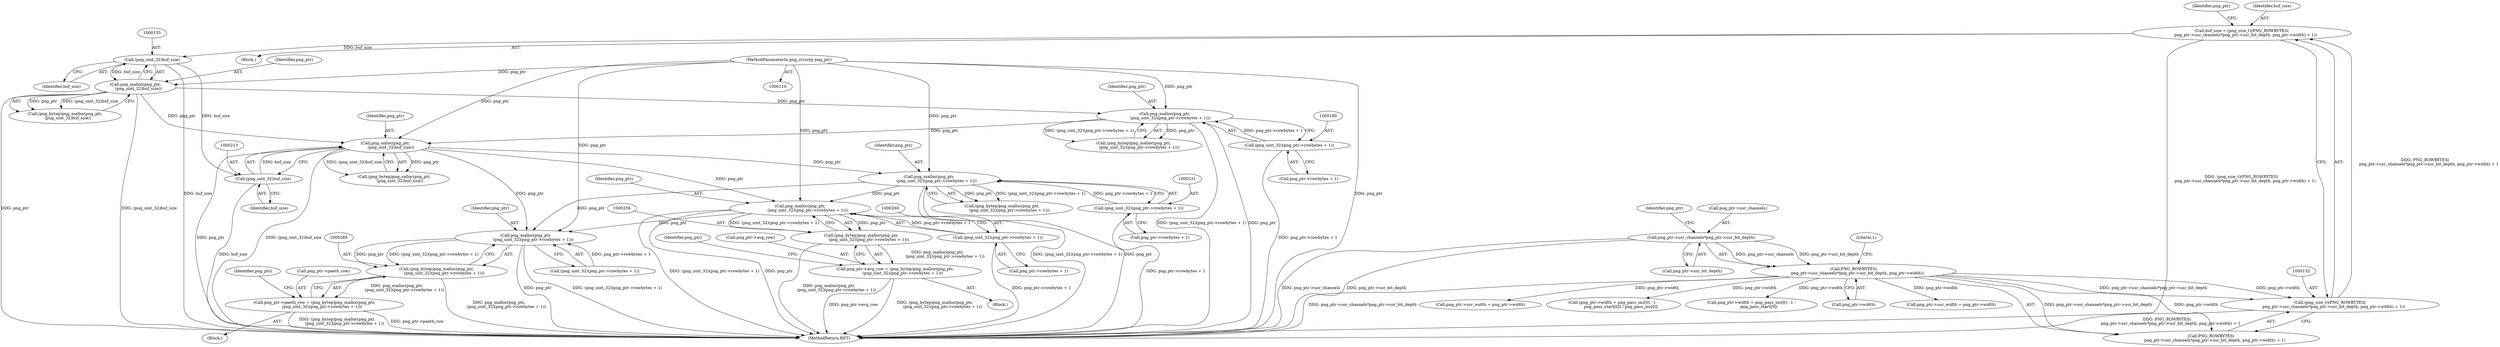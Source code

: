 digraph "0_Chrome_7f3d85b096f66870a15b37c2f40b219b2e292693_34@API" {
"1000257" [label="(Call,png_malloc(png_ptr,\n            (png_uint_32)(png_ptr->rowbytes + 1)))"];
"1000228" [label="(Call,png_malloc(png_ptr,\n            (png_uint_32)(png_ptr->rowbytes + 1)))"];
"1000210" [label="(Call,png_calloc(png_ptr,\n         (png_uint_32)buf_size))"];
"1000177" [label="(Call,png_malloc(png_ptr,\n         (png_uint_32)(png_ptr->rowbytes + 1)))"];
"1000152" [label="(Call,png_malloc(png_ptr,\n     (png_uint_32)buf_size))"];
"1000111" [label="(MethodParameterIn,png_structp png_ptr)"];
"1000154" [label="(Call,(png_uint_32)buf_size)"];
"1000129" [label="(Call,buf_size = (png_size_t)(PNG_ROWBYTES(\n      png_ptr->usr_channels*png_ptr->usr_bit_depth, png_ptr->width) + 1))"];
"1000131" [label="(Call,(png_size_t)(PNG_ROWBYTES(\n      png_ptr->usr_channels*png_ptr->usr_bit_depth, png_ptr->width) + 1))"];
"1000134" [label="(Call,PNG_ROWBYTES(\n      png_ptr->usr_channels*png_ptr->usr_bit_depth, png_ptr->width))"];
"1000135" [label="(Call,png_ptr->usr_channels*png_ptr->usr_bit_depth)"];
"1000179" [label="(Call,(png_uint_32)(png_ptr->rowbytes + 1))"];
"1000212" [label="(Call,(png_uint_32)buf_size)"];
"1000230" [label="(Call,(png_uint_32)(png_ptr->rowbytes + 1))"];
"1000259" [label="(Call,(png_uint_32)(png_ptr->rowbytes + 1))"];
"1000255" [label="(Call,(png_bytep)png_malloc(png_ptr,\n            (png_uint_32)(png_ptr->rowbytes + 1)))"];
"1000251" [label="(Call,png_ptr->avg_row = (png_bytep)png_malloc(png_ptr,\n            (png_uint_32)(png_ptr->rowbytes + 1)))"];
"1000286" [label="(Call,png_malloc(png_ptr,\n            (png_uint_32)(png_ptr->rowbytes + 1)))"];
"1000284" [label="(Call,(png_bytep)png_malloc(png_ptr,\n            (png_uint_32)(png_ptr->rowbytes + 1)))"];
"1000280" [label="(Call,png_ptr->paeth_row = (png_bytep)png_malloc(png_ptr,\n            (png_uint_32)(png_ptr->rowbytes + 1)))"];
"1000281" [label="(Call,png_ptr->paeth_row)"];
"1000175" [label="(Call,(png_bytep)png_malloc(png_ptr,\n         (png_uint_32)(png_ptr->rowbytes + 1)))"];
"1000226" [label="(Call,(png_bytep)png_malloc(png_ptr,\n            (png_uint_32)(png_ptr->rowbytes + 1)))"];
"1000154" [label="(Call,(png_uint_32)buf_size)"];
"1000259" [label="(Call,(png_uint_32)(png_ptr->rowbytes + 1))"];
"1000228" [label="(Call,png_malloc(png_ptr,\n            (png_uint_32)(png_ptr->rowbytes + 1)))"];
"1000409" [label="(MethodReturn,RET)"];
"1000142" [label="(Call,png_ptr->width)"];
"1000153" [label="(Identifier,png_ptr)"];
"1000156" [label="(Identifier,buf_size)"];
"1000136" [label="(Call,png_ptr->usr_channels)"];
"1000261" [label="(Call,png_ptr->rowbytes + 1)"];
"1000251" [label="(Call,png_ptr->avg_row = (png_bytep)png_malloc(png_ptr,\n            (png_uint_32)(png_ptr->rowbytes + 1)))"];
"1000129" [label="(Call,buf_size = (png_size_t)(PNG_ROWBYTES(\n      png_ptr->usr_channels*png_ptr->usr_bit_depth, png_ptr->width) + 1))"];
"1000135" [label="(Call,png_ptr->usr_channels*png_ptr->usr_bit_depth)"];
"1000284" [label="(Call,(png_bytep)png_malloc(png_ptr,\n            (png_uint_32)(png_ptr->rowbytes + 1)))"];
"1000177" [label="(Call,png_malloc(png_ptr,\n         (png_uint_32)(png_ptr->rowbytes + 1)))"];
"1000258" [label="(Identifier,png_ptr)"];
"1000150" [label="(Call,(png_bytep)png_malloc(png_ptr,\n     (png_uint_32)buf_size))"];
"1000257" [label="(Call,png_malloc(png_ptr,\n            (png_uint_32)(png_ptr->rowbytes + 1)))"];
"1000111" [label="(MethodParameterIn,png_structp png_ptr)"];
"1000232" [label="(Call,png_ptr->rowbytes + 1)"];
"1000112" [label="(Block,)"];
"1000131" [label="(Call,(png_size_t)(PNG_ROWBYTES(\n      png_ptr->usr_channels*png_ptr->usr_bit_depth, png_ptr->width) + 1))"];
"1000382" [label="(Call,png_ptr->usr_width = png_ptr->width)"];
"1000229" [label="(Identifier,png_ptr)"];
"1000133" [label="(Call,PNG_ROWBYTES(\n      png_ptr->usr_channels*png_ptr->usr_bit_depth, png_ptr->width) + 1)"];
"1000252" [label="(Call,png_ptr->avg_row)"];
"1000280" [label="(Call,png_ptr->paeth_row = (png_bytep)png_malloc(png_ptr,\n            (png_uint_32)(png_ptr->rowbytes + 1)))"];
"1000230" [label="(Call,(png_uint_32)(png_ptr->rowbytes + 1))"];
"1000134" [label="(Call,PNG_ROWBYTES(\n      png_ptr->usr_channels*png_ptr->usr_bit_depth, png_ptr->width))"];
"1000211" [label="(Identifier,png_ptr)"];
"1000366" [label="(Call,png_ptr->usr_width = png_ptr->width)"];
"1000145" [label="(Literal,1)"];
"1000340" [label="(Call,(png_ptr->width + png_pass_inc[0] - 1 -\n            png_pass_start[0]) / png_pass_inc[0])"];
"1000287" [label="(Identifier,png_ptr)"];
"1000298" [label="(Identifier,png_ptr)"];
"1000152" [label="(Call,png_malloc(png_ptr,\n     (png_uint_32)buf_size))"];
"1000341" [label="(Call,png_ptr->width + png_pass_inc[0] - 1 -\n            png_pass_start[0])"];
"1000178" [label="(Identifier,png_ptr)"];
"1000139" [label="(Call,png_ptr->usr_bit_depth)"];
"1000212" [label="(Call,(png_uint_32)buf_size)"];
"1000214" [label="(Identifier,buf_size)"];
"1000269" [label="(Identifier,png_ptr)"];
"1000148" [label="(Identifier,png_ptr)"];
"1000288" [label="(Call,(png_uint_32)(png_ptr->rowbytes + 1))"];
"1000286" [label="(Call,png_malloc(png_ptr,\n            (png_uint_32)(png_ptr->rowbytes + 1)))"];
"1000255" [label="(Call,(png_bytep)png_malloc(png_ptr,\n            (png_uint_32)(png_ptr->rowbytes + 1)))"];
"1000130" [label="(Identifier,buf_size)"];
"1000279" [label="(Block,)"];
"1000143" [label="(Identifier,png_ptr)"];
"1000250" [label="(Block,)"];
"1000181" [label="(Call,png_ptr->rowbytes + 1)"];
"1000208" [label="(Call,(png_bytep)png_calloc(png_ptr,\n         (png_uint_32)buf_size))"];
"1000179" [label="(Call,(png_uint_32)(png_ptr->rowbytes + 1))"];
"1000210" [label="(Call,png_calloc(png_ptr,\n         (png_uint_32)buf_size))"];
"1000257" -> "1000255"  [label="AST: "];
"1000257" -> "1000259"  [label="CFG: "];
"1000258" -> "1000257"  [label="AST: "];
"1000259" -> "1000257"  [label="AST: "];
"1000255" -> "1000257"  [label="CFG: "];
"1000257" -> "1000409"  [label="DDG: (png_uint_32)(png_ptr->rowbytes + 1)"];
"1000257" -> "1000409"  [label="DDG: png_ptr"];
"1000257" -> "1000255"  [label="DDG: png_ptr"];
"1000257" -> "1000255"  [label="DDG: (png_uint_32)(png_ptr->rowbytes + 1)"];
"1000228" -> "1000257"  [label="DDG: png_ptr"];
"1000210" -> "1000257"  [label="DDG: png_ptr"];
"1000111" -> "1000257"  [label="DDG: png_ptr"];
"1000259" -> "1000257"  [label="DDG: png_ptr->rowbytes + 1"];
"1000257" -> "1000286"  [label="DDG: png_ptr"];
"1000228" -> "1000226"  [label="AST: "];
"1000228" -> "1000230"  [label="CFG: "];
"1000229" -> "1000228"  [label="AST: "];
"1000230" -> "1000228"  [label="AST: "];
"1000226" -> "1000228"  [label="CFG: "];
"1000228" -> "1000409"  [label="DDG: png_ptr"];
"1000228" -> "1000409"  [label="DDG: (png_uint_32)(png_ptr->rowbytes + 1)"];
"1000228" -> "1000226"  [label="DDG: png_ptr"];
"1000228" -> "1000226"  [label="DDG: (png_uint_32)(png_ptr->rowbytes + 1)"];
"1000210" -> "1000228"  [label="DDG: png_ptr"];
"1000111" -> "1000228"  [label="DDG: png_ptr"];
"1000230" -> "1000228"  [label="DDG: png_ptr->rowbytes + 1"];
"1000228" -> "1000286"  [label="DDG: png_ptr"];
"1000210" -> "1000208"  [label="AST: "];
"1000210" -> "1000212"  [label="CFG: "];
"1000211" -> "1000210"  [label="AST: "];
"1000212" -> "1000210"  [label="AST: "];
"1000208" -> "1000210"  [label="CFG: "];
"1000210" -> "1000409"  [label="DDG: (png_uint_32)buf_size"];
"1000210" -> "1000409"  [label="DDG: png_ptr"];
"1000210" -> "1000208"  [label="DDG: png_ptr"];
"1000210" -> "1000208"  [label="DDG: (png_uint_32)buf_size"];
"1000177" -> "1000210"  [label="DDG: png_ptr"];
"1000152" -> "1000210"  [label="DDG: png_ptr"];
"1000111" -> "1000210"  [label="DDG: png_ptr"];
"1000212" -> "1000210"  [label="DDG: buf_size"];
"1000210" -> "1000286"  [label="DDG: png_ptr"];
"1000177" -> "1000175"  [label="AST: "];
"1000177" -> "1000179"  [label="CFG: "];
"1000178" -> "1000177"  [label="AST: "];
"1000179" -> "1000177"  [label="AST: "];
"1000175" -> "1000177"  [label="CFG: "];
"1000177" -> "1000409"  [label="DDG: png_ptr"];
"1000177" -> "1000409"  [label="DDG: (png_uint_32)(png_ptr->rowbytes + 1)"];
"1000177" -> "1000175"  [label="DDG: png_ptr"];
"1000177" -> "1000175"  [label="DDG: (png_uint_32)(png_ptr->rowbytes + 1)"];
"1000152" -> "1000177"  [label="DDG: png_ptr"];
"1000111" -> "1000177"  [label="DDG: png_ptr"];
"1000179" -> "1000177"  [label="DDG: png_ptr->rowbytes + 1"];
"1000152" -> "1000150"  [label="AST: "];
"1000152" -> "1000154"  [label="CFG: "];
"1000153" -> "1000152"  [label="AST: "];
"1000154" -> "1000152"  [label="AST: "];
"1000150" -> "1000152"  [label="CFG: "];
"1000152" -> "1000409"  [label="DDG: png_ptr"];
"1000152" -> "1000409"  [label="DDG: (png_uint_32)buf_size"];
"1000152" -> "1000150"  [label="DDG: png_ptr"];
"1000152" -> "1000150"  [label="DDG: (png_uint_32)buf_size"];
"1000111" -> "1000152"  [label="DDG: png_ptr"];
"1000154" -> "1000152"  [label="DDG: buf_size"];
"1000111" -> "1000110"  [label="AST: "];
"1000111" -> "1000409"  [label="DDG: png_ptr"];
"1000111" -> "1000286"  [label="DDG: png_ptr"];
"1000154" -> "1000156"  [label="CFG: "];
"1000155" -> "1000154"  [label="AST: "];
"1000156" -> "1000154"  [label="AST: "];
"1000154" -> "1000409"  [label="DDG: buf_size"];
"1000129" -> "1000154"  [label="DDG: buf_size"];
"1000154" -> "1000212"  [label="DDG: buf_size"];
"1000129" -> "1000112"  [label="AST: "];
"1000129" -> "1000131"  [label="CFG: "];
"1000130" -> "1000129"  [label="AST: "];
"1000131" -> "1000129"  [label="AST: "];
"1000148" -> "1000129"  [label="CFG: "];
"1000129" -> "1000409"  [label="DDG: (png_size_t)(PNG_ROWBYTES(\n      png_ptr->usr_channels*png_ptr->usr_bit_depth, png_ptr->width) + 1)"];
"1000131" -> "1000129"  [label="DDG: PNG_ROWBYTES(\n      png_ptr->usr_channels*png_ptr->usr_bit_depth, png_ptr->width) + 1"];
"1000131" -> "1000133"  [label="CFG: "];
"1000132" -> "1000131"  [label="AST: "];
"1000133" -> "1000131"  [label="AST: "];
"1000131" -> "1000409"  [label="DDG: PNG_ROWBYTES(\n      png_ptr->usr_channels*png_ptr->usr_bit_depth, png_ptr->width) + 1"];
"1000134" -> "1000131"  [label="DDG: png_ptr->usr_channels*png_ptr->usr_bit_depth"];
"1000134" -> "1000131"  [label="DDG: png_ptr->width"];
"1000134" -> "1000133"  [label="AST: "];
"1000134" -> "1000142"  [label="CFG: "];
"1000135" -> "1000134"  [label="AST: "];
"1000142" -> "1000134"  [label="AST: "];
"1000145" -> "1000134"  [label="CFG: "];
"1000134" -> "1000409"  [label="DDG: png_ptr->usr_channels*png_ptr->usr_bit_depth"];
"1000134" -> "1000133"  [label="DDG: png_ptr->usr_channels*png_ptr->usr_bit_depth"];
"1000134" -> "1000133"  [label="DDG: png_ptr->width"];
"1000135" -> "1000134"  [label="DDG: png_ptr->usr_channels"];
"1000135" -> "1000134"  [label="DDG: png_ptr->usr_bit_depth"];
"1000134" -> "1000340"  [label="DDG: png_ptr->width"];
"1000134" -> "1000341"  [label="DDG: png_ptr->width"];
"1000134" -> "1000366"  [label="DDG: png_ptr->width"];
"1000134" -> "1000382"  [label="DDG: png_ptr->width"];
"1000135" -> "1000139"  [label="CFG: "];
"1000136" -> "1000135"  [label="AST: "];
"1000139" -> "1000135"  [label="AST: "];
"1000143" -> "1000135"  [label="CFG: "];
"1000135" -> "1000409"  [label="DDG: png_ptr->usr_bit_depth"];
"1000135" -> "1000409"  [label="DDG: png_ptr->usr_channels"];
"1000179" -> "1000181"  [label="CFG: "];
"1000180" -> "1000179"  [label="AST: "];
"1000181" -> "1000179"  [label="AST: "];
"1000179" -> "1000409"  [label="DDG: png_ptr->rowbytes + 1"];
"1000212" -> "1000214"  [label="CFG: "];
"1000213" -> "1000212"  [label="AST: "];
"1000214" -> "1000212"  [label="AST: "];
"1000212" -> "1000409"  [label="DDG: buf_size"];
"1000230" -> "1000232"  [label="CFG: "];
"1000231" -> "1000230"  [label="AST: "];
"1000232" -> "1000230"  [label="AST: "];
"1000230" -> "1000409"  [label="DDG: png_ptr->rowbytes + 1"];
"1000259" -> "1000261"  [label="CFG: "];
"1000260" -> "1000259"  [label="AST: "];
"1000261" -> "1000259"  [label="AST: "];
"1000259" -> "1000409"  [label="DDG: png_ptr->rowbytes + 1"];
"1000255" -> "1000251"  [label="AST: "];
"1000256" -> "1000255"  [label="AST: "];
"1000251" -> "1000255"  [label="CFG: "];
"1000255" -> "1000409"  [label="DDG: png_malloc(png_ptr,\n            (png_uint_32)(png_ptr->rowbytes + 1))"];
"1000255" -> "1000251"  [label="DDG: png_malloc(png_ptr,\n            (png_uint_32)(png_ptr->rowbytes + 1))"];
"1000251" -> "1000250"  [label="AST: "];
"1000252" -> "1000251"  [label="AST: "];
"1000269" -> "1000251"  [label="CFG: "];
"1000251" -> "1000409"  [label="DDG: (png_bytep)png_malloc(png_ptr,\n            (png_uint_32)(png_ptr->rowbytes + 1))"];
"1000251" -> "1000409"  [label="DDG: png_ptr->avg_row"];
"1000286" -> "1000284"  [label="AST: "];
"1000286" -> "1000288"  [label="CFG: "];
"1000287" -> "1000286"  [label="AST: "];
"1000288" -> "1000286"  [label="AST: "];
"1000284" -> "1000286"  [label="CFG: "];
"1000286" -> "1000409"  [label="DDG: png_ptr"];
"1000286" -> "1000409"  [label="DDG: (png_uint_32)(png_ptr->rowbytes + 1)"];
"1000286" -> "1000284"  [label="DDG: png_ptr"];
"1000286" -> "1000284"  [label="DDG: (png_uint_32)(png_ptr->rowbytes + 1)"];
"1000288" -> "1000286"  [label="DDG: png_ptr->rowbytes + 1"];
"1000284" -> "1000280"  [label="AST: "];
"1000285" -> "1000284"  [label="AST: "];
"1000280" -> "1000284"  [label="CFG: "];
"1000284" -> "1000409"  [label="DDG: png_malloc(png_ptr,\n            (png_uint_32)(png_ptr->rowbytes + 1))"];
"1000284" -> "1000280"  [label="DDG: png_malloc(png_ptr,\n            (png_uint_32)(png_ptr->rowbytes + 1))"];
"1000280" -> "1000279"  [label="AST: "];
"1000281" -> "1000280"  [label="AST: "];
"1000298" -> "1000280"  [label="CFG: "];
"1000280" -> "1000409"  [label="DDG: (png_bytep)png_malloc(png_ptr,\n            (png_uint_32)(png_ptr->rowbytes + 1))"];
"1000280" -> "1000409"  [label="DDG: png_ptr->paeth_row"];
}
